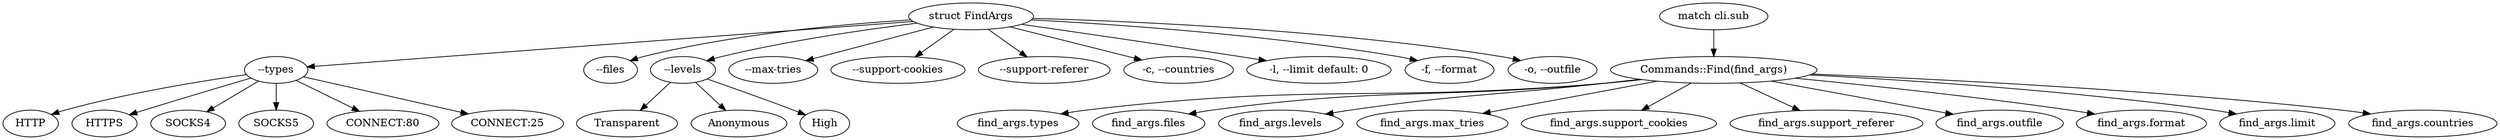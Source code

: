 digraph {
    "find" [label="struct FindArgs"]
    "types" [label="--types"]
    "files" [label="--files"]
    "levels" [label="--levels"]
    "max_tries" [label="--max-tries"]
    "support_cookies" [label="--support-cookies"]
    "support_referer" [label="--support-referer"]
    "countries" [label="-c, --countries"]
    "limit" [label="-l, --limit default: 0"]
    "format" [label="-f, --format"]
    "outfile" [label="-o, --outfile"]
    "find" -> "types"
    "find" -> "files"
    "find" -> "levels"
    "find" -> "max_tries"
    "find" -> "support_cookies"
    "find" -> "support_referer"
    "find" -> "countries"
    "find" -> "limit"
    "find" -> "format"
    "find" -> "outfile"
    "types" -> "HTTP"
    "types" -> "HTTPS"
    "types" -> "SOCKS4"
    "types" -> "SOCKS5"
    "types" -> "CONNECT:80"
    "types" -> "CONNECT:25"
    "levels" -> "Transparent"
    "levels" -> "Anonymous"
    "levels" -> "High"


    "find_args" [label="Commands::Find(find_args)"]
    "match cli.sub" -> "find_args" 
    "find_args" -> "find_args.types"
    "find_args" -> "find_args.files"
    "find_args" -> "find_args.levels"
    "find_args" -> "find_args.max_tries"
    "find_args" -> "find_args.support_cookies"
    "find_args" -> "find_args.support_referer"
    "find_args" -> "find_args.outfile"
    "find_args" -> "find_args.format"
    "find_args" -> "find_args.limit"
    "find_args" -> "find_args.countries"
}